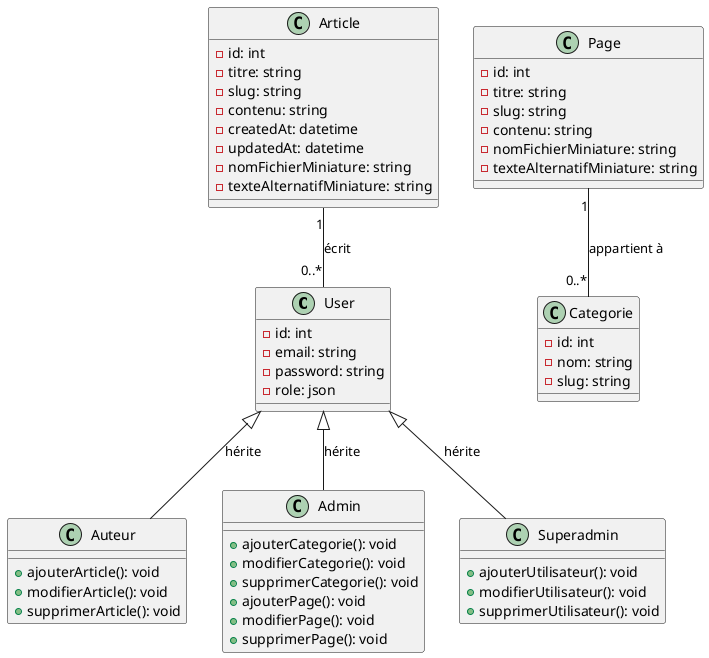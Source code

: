 @startuml DiagrammeClasse

class User {
    -id: int
    -email: string
    -password: string
    -role: json
}

class Article {
    -id: int
    -titre: string
    -slug: string
    -contenu: string
    -createdAt: datetime
    -updatedAt: datetime
    -nomFichierMiniature: string
    -texteAlternatifMiniature: string
}

class Categorie {
    -id: int
    -nom: string
    -slug: string
}

class Page {
    -id: int
    -titre: string
    -slug: string
    -contenu: string
    -nomFichierMiniature: string
    -texteAlternatifMiniature: string
}

class Auteur {
    +ajouterArticle(): void 
    +modifierArticle(): void
    +supprimerArticle(): void
}

class Admin {
    +ajouterCategorie(): void
    +modifierCategorie(): void
    +supprimerCategorie(): void
    +ajouterPage(): void
    +modifierPage(): void
    +supprimerPage(): void
}

class Superadmin {
    +ajouterUtilisateur(): void
    +modifierUtilisateur(): void
    +supprimerUtilisateur(): void
}

User <|-- Auteur : hérite
User <|-- Admin : hérite
User <|-- Superadmin : hérite

Page "1" -- "0..*" Categorie : appartient à
Article "1" -- "0..*" User : écrit

@enduml